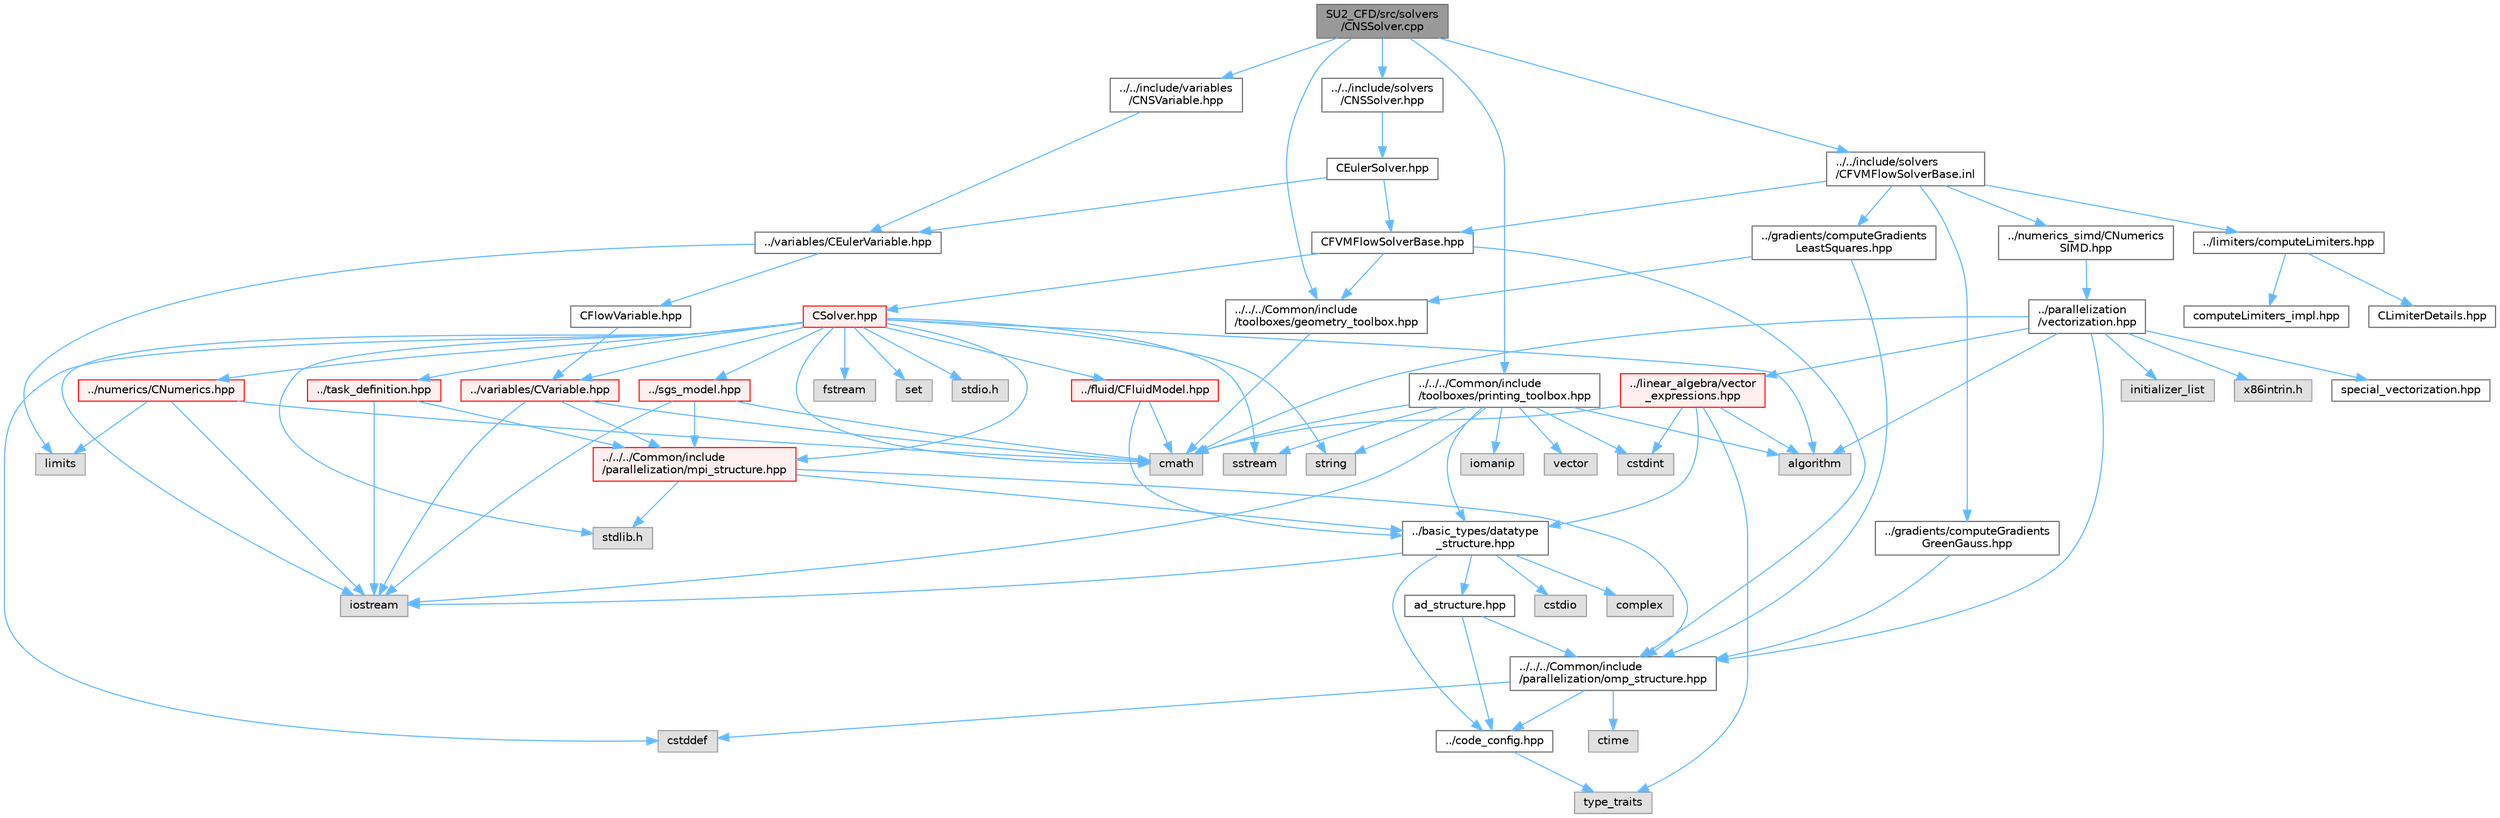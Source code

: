 digraph "SU2_CFD/src/solvers/CNSSolver.cpp"
{
 // LATEX_PDF_SIZE
  bgcolor="transparent";
  edge [fontname=Helvetica,fontsize=10,labelfontname=Helvetica,labelfontsize=10];
  node [fontname=Helvetica,fontsize=10,shape=box,height=0.2,width=0.4];
  Node1 [id="Node000001",label="SU2_CFD/src/solvers\l/CNSSolver.cpp",height=0.2,width=0.4,color="gray40", fillcolor="grey60", style="filled", fontcolor="black",tooltip="Main subroutines for solving Finite-Volume Navier-Stokes flow problems."];
  Node1 -> Node2 [id="edge1_Node000001_Node000002",color="steelblue1",style="solid",tooltip=" "];
  Node2 [id="Node000002",label="../../include/solvers\l/CNSSolver.hpp",height=0.2,width=0.4,color="grey40", fillcolor="white", style="filled",URL="$CNSSolver_8hpp.html",tooltip="Headers of the CNSSolver class."];
  Node2 -> Node3 [id="edge2_Node000002_Node000003",color="steelblue1",style="solid",tooltip=" "];
  Node3 [id="Node000003",label="CEulerSolver.hpp",height=0.2,width=0.4,color="grey40", fillcolor="white", style="filled",URL="$CEulerSolver_8hpp.html",tooltip="Headers of the CEulerSolver class."];
  Node3 -> Node4 [id="edge3_Node000003_Node000004",color="steelblue1",style="solid",tooltip=" "];
  Node4 [id="Node000004",label="CFVMFlowSolverBase.hpp",height=0.2,width=0.4,color="grey40", fillcolor="white", style="filled",URL="$CFVMFlowSolverBase_8hpp.html",tooltip="Base class template for all FVM flow solvers."];
  Node4 -> Node5 [id="edge4_Node000004_Node000005",color="steelblue1",style="solid",tooltip=" "];
  Node5 [id="Node000005",label="../../../Common/include\l/parallelization/omp_structure.hpp",height=0.2,width=0.4,color="grey40", fillcolor="white", style="filled",URL="$omp__structure_8hpp.html",tooltip="OpenMP interface header, provides compatibility functions if the code is built without OpenMP support..."];
  Node5 -> Node6 [id="edge5_Node000005_Node000006",color="steelblue1",style="solid",tooltip=" "];
  Node6 [id="Node000006",label="cstddef",height=0.2,width=0.4,color="grey60", fillcolor="#E0E0E0", style="filled",tooltip=" "];
  Node5 -> Node7 [id="edge6_Node000005_Node000007",color="steelblue1",style="solid",tooltip=" "];
  Node7 [id="Node000007",label="../code_config.hpp",height=0.2,width=0.4,color="grey40", fillcolor="white", style="filled",URL="$code__config_8hpp.html",tooltip="Header file for collecting common macros, definitions and type configurations."];
  Node7 -> Node8 [id="edge7_Node000007_Node000008",color="steelblue1",style="solid",tooltip=" "];
  Node8 [id="Node000008",label="type_traits",height=0.2,width=0.4,color="grey60", fillcolor="#E0E0E0", style="filled",tooltip=" "];
  Node5 -> Node9 [id="edge8_Node000005_Node000009",color="steelblue1",style="solid",tooltip=" "];
  Node9 [id="Node000009",label="ctime",height=0.2,width=0.4,color="grey60", fillcolor="#E0E0E0", style="filled",tooltip=" "];
  Node4 -> Node10 [id="edge9_Node000004_Node000010",color="steelblue1",style="solid",tooltip=" "];
  Node10 [id="Node000010",label="../../../Common/include\l/toolboxes/geometry_toolbox.hpp",height=0.2,width=0.4,color="grey40", fillcolor="white", style="filled",URL="$geometry__toolbox_8hpp.html",tooltip="Collection of common lightweight geometry-oriented methods."];
  Node10 -> Node11 [id="edge10_Node000010_Node000011",color="steelblue1",style="solid",tooltip=" "];
  Node11 [id="Node000011",label="cmath",height=0.2,width=0.4,color="grey60", fillcolor="#E0E0E0", style="filled",tooltip=" "];
  Node4 -> Node12 [id="edge11_Node000004_Node000012",color="steelblue1",style="solid",tooltip=" "];
  Node12 [id="Node000012",label="CSolver.hpp",height=0.2,width=0.4,color="red", fillcolor="#FFF0F0", style="filled",URL="$CSolver_8hpp.html",tooltip="Headers of the CSolver class which is inherited by all of the other solvers."];
  Node12 -> Node13 [id="edge12_Node000012_Node000013",color="steelblue1",style="solid",tooltip=" "];
  Node13 [id="Node000013",label="../../../Common/include\l/parallelization/mpi_structure.hpp",height=0.2,width=0.4,color="red", fillcolor="#FFF0F0", style="filled",URL="$mpi__structure_8hpp.html",tooltip="Headers of the mpi interface for generalized datatypes. The subroutines and functions are in the mpi_..."];
  Node13 -> Node14 [id="edge13_Node000013_Node000014",color="steelblue1",style="solid",tooltip=" "];
  Node14 [id="Node000014",label="stdlib.h",height=0.2,width=0.4,color="grey60", fillcolor="#E0E0E0", style="filled",tooltip=" "];
  Node13 -> Node15 [id="edge14_Node000013_Node000015",color="steelblue1",style="solid",tooltip=" "];
  Node15 [id="Node000015",label="../basic_types/datatype\l_structure.hpp",height=0.2,width=0.4,color="grey40", fillcolor="white", style="filled",URL="$datatype__structure_8hpp.html",tooltip="Headers for generalized datatypes, defines an interface for AD types."];
  Node15 -> Node16 [id="edge15_Node000015_Node000016",color="steelblue1",style="solid",tooltip=" "];
  Node16 [id="Node000016",label="iostream",height=0.2,width=0.4,color="grey60", fillcolor="#E0E0E0", style="filled",tooltip=" "];
  Node15 -> Node17 [id="edge16_Node000015_Node000017",color="steelblue1",style="solid",tooltip=" "];
  Node17 [id="Node000017",label="complex",height=0.2,width=0.4,color="grey60", fillcolor="#E0E0E0", style="filled",tooltip=" "];
  Node15 -> Node18 [id="edge17_Node000015_Node000018",color="steelblue1",style="solid",tooltip=" "];
  Node18 [id="Node000018",label="cstdio",height=0.2,width=0.4,color="grey60", fillcolor="#E0E0E0", style="filled",tooltip=" "];
  Node15 -> Node7 [id="edge18_Node000015_Node000007",color="steelblue1",style="solid",tooltip=" "];
  Node15 -> Node19 [id="edge19_Node000015_Node000019",color="steelblue1",style="solid",tooltip=" "];
  Node19 [id="Node000019",label="ad_structure.hpp",height=0.2,width=0.4,color="grey40", fillcolor="white", style="filled",URL="$ad__structure_8hpp.html",tooltip="Main routines for the algorithmic differentiation (AD) structure."];
  Node19 -> Node7 [id="edge20_Node000019_Node000007",color="steelblue1",style="solid",tooltip=" "];
  Node19 -> Node5 [id="edge21_Node000019_Node000005",color="steelblue1",style="solid",tooltip=" "];
  Node13 -> Node5 [id="edge22_Node000013_Node000005",color="steelblue1",style="solid",tooltip=" "];
  Node12 -> Node11 [id="edge23_Node000012_Node000011",color="steelblue1",style="solid",tooltip=" "];
  Node12 -> Node6 [id="edge24_Node000012_Node000006",color="steelblue1",style="solid",tooltip=" "];
  Node12 -> Node21 [id="edge25_Node000012_Node000021",color="steelblue1",style="solid",tooltip=" "];
  Node21 [id="Node000021",label="string",height=0.2,width=0.4,color="grey60", fillcolor="#E0E0E0", style="filled",tooltip=" "];
  Node12 -> Node22 [id="edge26_Node000012_Node000022",color="steelblue1",style="solid",tooltip=" "];
  Node22 [id="Node000022",label="fstream",height=0.2,width=0.4,color="grey60", fillcolor="#E0E0E0", style="filled",tooltip=" "];
  Node12 -> Node23 [id="edge27_Node000012_Node000023",color="steelblue1",style="solid",tooltip=" "];
  Node23 [id="Node000023",label="sstream",height=0.2,width=0.4,color="grey60", fillcolor="#E0E0E0", style="filled",tooltip=" "];
  Node12 -> Node24 [id="edge28_Node000012_Node000024",color="steelblue1",style="solid",tooltip=" "];
  Node24 [id="Node000024",label="algorithm",height=0.2,width=0.4,color="grey60", fillcolor="#E0E0E0", style="filled",tooltip=" "];
  Node12 -> Node16 [id="edge29_Node000012_Node000016",color="steelblue1",style="solid",tooltip=" "];
  Node12 -> Node25 [id="edge30_Node000012_Node000025",color="steelblue1",style="solid",tooltip=" "];
  Node25 [id="Node000025",label="set",height=0.2,width=0.4,color="grey60", fillcolor="#E0E0E0", style="filled",tooltip=" "];
  Node12 -> Node14 [id="edge31_Node000012_Node000014",color="steelblue1",style="solid",tooltip=" "];
  Node12 -> Node26 [id="edge32_Node000012_Node000026",color="steelblue1",style="solid",tooltip=" "];
  Node26 [id="Node000026",label="stdio.h",height=0.2,width=0.4,color="grey60", fillcolor="#E0E0E0", style="filled",tooltip=" "];
  Node12 -> Node27 [id="edge33_Node000012_Node000027",color="steelblue1",style="solid",tooltip=" "];
  Node27 [id="Node000027",label="../fluid/CFluidModel.hpp",height=0.2,width=0.4,color="red", fillcolor="#FFF0F0", style="filled",URL="$CFluidModel_8hpp.html",tooltip="Defines the main fluid model class for thermophysical properties."];
  Node27 -> Node11 [id="edge34_Node000027_Node000011",color="steelblue1",style="solid",tooltip=" "];
  Node27 -> Node15 [id="edge35_Node000027_Node000015",color="steelblue1",style="solid",tooltip=" "];
  Node12 -> Node51 [id="edge36_Node000012_Node000051",color="steelblue1",style="solid",tooltip=" "];
  Node51 [id="Node000051",label="../task_definition.hpp",height=0.2,width=0.4,color="red", fillcolor="#FFF0F0", style="filled",URL="$task__definition_8hpp.html",tooltip="Header of the task definition class for the SU2 solvers."];
  Node51 -> Node13 [id="edge37_Node000051_Node000013",color="steelblue1",style="solid",tooltip=" "];
  Node51 -> Node16 [id="edge38_Node000051_Node000016",color="steelblue1",style="solid",tooltip=" "];
  Node12 -> Node53 [id="edge39_Node000012_Node000053",color="steelblue1",style="solid",tooltip=" "];
  Node53 [id="Node000053",label="../numerics/CNumerics.hpp",height=0.2,width=0.4,color="red", fillcolor="#FFF0F0", style="filled",URL="$CNumerics_8hpp.html",tooltip="Declaration of the base numerics class, the implementation is in the CNumerics.cpp file."];
  Node53 -> Node11 [id="edge40_Node000053_Node000011",color="steelblue1",style="solid",tooltip=" "];
  Node53 -> Node16 [id="edge41_Node000053_Node000016",color="steelblue1",style="solid",tooltip=" "];
  Node53 -> Node54 [id="edge42_Node000053_Node000054",color="steelblue1",style="solid",tooltip=" "];
  Node54 [id="Node000054",label="limits",height=0.2,width=0.4,color="grey60", fillcolor="#E0E0E0", style="filled",tooltip=" "];
  Node12 -> Node56 [id="edge43_Node000012_Node000056",color="steelblue1",style="solid",tooltip=" "];
  Node56 [id="Node000056",label="../sgs_model.hpp",height=0.2,width=0.4,color="red", fillcolor="#FFF0F0", style="filled",URL="$sgs__model_8hpp.html",tooltip="Headers of the LES subgrid scale models of the SU2 solvers."];
  Node56 -> Node13 [id="edge44_Node000056_Node000013",color="steelblue1",style="solid",tooltip=" "];
  Node56 -> Node16 [id="edge45_Node000056_Node000016",color="steelblue1",style="solid",tooltip=" "];
  Node56 -> Node11 [id="edge46_Node000056_Node000011",color="steelblue1",style="solid",tooltip=" "];
  Node12 -> Node91 [id="edge47_Node000012_Node000091",color="steelblue1",style="solid",tooltip=" "];
  Node91 [id="Node000091",label="../variables/CVariable.hpp",height=0.2,width=0.4,color="red", fillcolor="#FFF0F0", style="filled",URL="$CVariable_8hpp.html",tooltip="Declaration and inlines of the parent class for defining problem variables, function definitions in f..."];
  Node91 -> Node13 [id="edge48_Node000091_Node000013",color="steelblue1",style="solid",tooltip=" "];
  Node91 -> Node11 [id="edge49_Node000091_Node000011",color="steelblue1",style="solid",tooltip=" "];
  Node91 -> Node16 [id="edge50_Node000091_Node000016",color="steelblue1",style="solid",tooltip=" "];
  Node3 -> Node92 [id="edge51_Node000003_Node000092",color="steelblue1",style="solid",tooltip=" "];
  Node92 [id="Node000092",label="../variables/CEulerVariable.hpp",height=0.2,width=0.4,color="grey40", fillcolor="white", style="filled",URL="$CEulerVariable_8hpp.html",tooltip="Class for defining the variables of the compressible Euler solver."];
  Node92 -> Node54 [id="edge52_Node000092_Node000054",color="steelblue1",style="solid",tooltip=" "];
  Node92 -> Node93 [id="edge53_Node000092_Node000093",color="steelblue1",style="solid",tooltip=" "];
  Node93 [id="Node000093",label="CFlowVariable.hpp",height=0.2,width=0.4,color="grey40", fillcolor="white", style="filled",URL="$CFlowVariable_8hpp.html",tooltip="Class for defining the common variables of flow solvers."];
  Node93 -> Node91 [id="edge54_Node000093_Node000091",color="steelblue1",style="solid",tooltip=" "];
  Node1 -> Node94 [id="edge55_Node000001_Node000094",color="steelblue1",style="solid",tooltip=" "];
  Node94 [id="Node000094",label="../../include/variables\l/CNSVariable.hpp",height=0.2,width=0.4,color="grey40", fillcolor="white", style="filled",URL="$CNSVariable_8hpp.html",tooltip="Class for defining the variables of the compressible Navier-Stokes solver."];
  Node94 -> Node92 [id="edge56_Node000094_Node000092",color="steelblue1",style="solid",tooltip=" "];
  Node1 -> Node95 [id="edge57_Node000001_Node000095",color="steelblue1",style="solid",tooltip=" "];
  Node95 [id="Node000095",label="../../../Common/include\l/toolboxes/printing_toolbox.hpp",height=0.2,width=0.4,color="grey40", fillcolor="white", style="filled",URL="$printing__toolbox_8hpp.html",tooltip="Header file for the printing toolbox."];
  Node95 -> Node16 [id="edge58_Node000095_Node000016",color="steelblue1",style="solid",tooltip=" "];
  Node95 -> Node83 [id="edge59_Node000095_Node000083",color="steelblue1",style="solid",tooltip=" "];
  Node83 [id="Node000083",label="iomanip",height=0.2,width=0.4,color="grey60", fillcolor="#E0E0E0", style="filled",tooltip=" "];
  Node95 -> Node43 [id="edge60_Node000095_Node000043",color="steelblue1",style="solid",tooltip=" "];
  Node43 [id="Node000043",label="cstdint",height=0.2,width=0.4,color="grey60", fillcolor="#E0E0E0", style="filled",tooltip=" "];
  Node95 -> Node32 [id="edge61_Node000095_Node000032",color="steelblue1",style="solid",tooltip=" "];
  Node32 [id="Node000032",label="vector",height=0.2,width=0.4,color="grey60", fillcolor="#E0E0E0", style="filled",tooltip=" "];
  Node95 -> Node21 [id="edge62_Node000095_Node000021",color="steelblue1",style="solid",tooltip=" "];
  Node95 -> Node23 [id="edge63_Node000095_Node000023",color="steelblue1",style="solid",tooltip=" "];
  Node95 -> Node11 [id="edge64_Node000095_Node000011",color="steelblue1",style="solid",tooltip=" "];
  Node95 -> Node24 [id="edge65_Node000095_Node000024",color="steelblue1",style="solid",tooltip=" "];
  Node95 -> Node15 [id="edge66_Node000095_Node000015",color="steelblue1",style="solid",tooltip=" "];
  Node1 -> Node10 [id="edge67_Node000001_Node000010",color="steelblue1",style="solid",tooltip=" "];
  Node1 -> Node96 [id="edge68_Node000001_Node000096",color="steelblue1",style="solid",tooltip=" "];
  Node96 [id="Node000096",label="../../include/solvers\l/CFVMFlowSolverBase.inl",height=0.2,width=0.4,color="grey40", fillcolor="white", style="filled",URL="$CFVMFlowSolverBase_8inl.html",tooltip="Base class template for all FVM flow solvers."];
  Node96 -> Node97 [id="edge69_Node000096_Node000097",color="steelblue1",style="solid",tooltip=" "];
  Node97 [id="Node000097",label="../gradients/computeGradients\lGreenGauss.hpp",height=0.2,width=0.4,color="grey40", fillcolor="white", style="filled",URL="$computeGradientsGreenGauss_8hpp.html",tooltip="Generic implementation of Green-Gauss gradient computation."];
  Node97 -> Node5 [id="edge70_Node000097_Node000005",color="steelblue1",style="solid",tooltip=" "];
  Node96 -> Node98 [id="edge71_Node000096_Node000098",color="steelblue1",style="solid",tooltip=" "];
  Node98 [id="Node000098",label="../gradients/computeGradients\lLeastSquares.hpp",height=0.2,width=0.4,color="grey40", fillcolor="white", style="filled",URL="$computeGradientsLeastSquares_8hpp.html",tooltip="Generic implementation of Least-Squares gradient computation."];
  Node98 -> Node5 [id="edge72_Node000098_Node000005",color="steelblue1",style="solid",tooltip=" "];
  Node98 -> Node10 [id="edge73_Node000098_Node000010",color="steelblue1",style="solid",tooltip=" "];
  Node96 -> Node99 [id="edge74_Node000096_Node000099",color="steelblue1",style="solid",tooltip=" "];
  Node99 [id="Node000099",label="../limiters/computeLimiters.hpp",height=0.2,width=0.4,color="grey40", fillcolor="white", style="filled",URL="$computeLimiters_8hpp.html",tooltip="Compute limiters wrapper function."];
  Node99 -> Node100 [id="edge75_Node000099_Node000100",color="steelblue1",style="solid",tooltip=" "];
  Node100 [id="Node000100",label="CLimiterDetails.hpp",height=0.2,width=0.4,color="grey40", fillcolor="white", style="filled",URL="$CLimiterDetails_8hpp.html",tooltip="A class template that allows defining limiters via specialization of particular details."];
  Node99 -> Node101 [id="edge76_Node000099_Node000101",color="steelblue1",style="solid",tooltip=" "];
  Node101 [id="Node000101",label="computeLimiters_impl.hpp",height=0.2,width=0.4,color="grey40", fillcolor="white", style="filled",URL="$computeLimiters__impl_8hpp.html",tooltip="Generic computation of limiters."];
  Node96 -> Node102 [id="edge77_Node000096_Node000102",color="steelblue1",style="solid",tooltip=" "];
  Node102 [id="Node000102",label="../numerics_simd/CNumerics\lSIMD.hpp",height=0.2,width=0.4,color="grey40", fillcolor="white", style="filled",URL="$CNumericsSIMD_8hpp.html",tooltip="Vectorized (SIMD) numerics classes."];
  Node102 -> Node41 [id="edge78_Node000102_Node000041",color="steelblue1",style="solid",tooltip=" "];
  Node41 [id="Node000041",label="../parallelization\l/vectorization.hpp",height=0.2,width=0.4,color="grey40", fillcolor="white", style="filled",URL="$vectorization_8hpp.html",tooltip="Implementation of a portable SIMD type."];
  Node41 -> Node42 [id="edge79_Node000041_Node000042",color="steelblue1",style="solid",tooltip=" "];
  Node42 [id="Node000042",label="../linear_algebra/vector\l_expressions.hpp",height=0.2,width=0.4,color="red", fillcolor="#FFF0F0", style="filled",URL="$vector__expressions_8hpp.html",tooltip="Expression templates for vector types with coefficient-wise operations."];
  Node42 -> Node15 [id="edge80_Node000042_Node000015",color="steelblue1",style="solid",tooltip=" "];
  Node42 -> Node8 [id="edge81_Node000042_Node000008",color="steelblue1",style="solid",tooltip=" "];
  Node42 -> Node24 [id="edge82_Node000042_Node000024",color="steelblue1",style="solid",tooltip=" "];
  Node42 -> Node11 [id="edge83_Node000042_Node000011",color="steelblue1",style="solid",tooltip=" "];
  Node42 -> Node43 [id="edge84_Node000042_Node000043",color="steelblue1",style="solid",tooltip=" "];
  Node41 -> Node5 [id="edge85_Node000041_Node000005",color="steelblue1",style="solid",tooltip=" "];
  Node41 -> Node44 [id="edge86_Node000041_Node000044",color="steelblue1",style="solid",tooltip=" "];
  Node44 [id="Node000044",label="initializer_list",height=0.2,width=0.4,color="grey60", fillcolor="#E0E0E0", style="filled",tooltip=" "];
  Node41 -> Node24 [id="edge87_Node000041_Node000024",color="steelblue1",style="solid",tooltip=" "];
  Node41 -> Node11 [id="edge88_Node000041_Node000011",color="steelblue1",style="solid",tooltip=" "];
  Node41 -> Node45 [id="edge89_Node000041_Node000045",color="steelblue1",style="solid",tooltip=" "];
  Node45 [id="Node000045",label="x86intrin.h",height=0.2,width=0.4,color="grey60", fillcolor="#E0E0E0", style="filled",tooltip=" "];
  Node41 -> Node46 [id="edge90_Node000041_Node000046",color="steelblue1",style="solid",tooltip=" "];
  Node46 [id="Node000046",label="special_vectorization.hpp",height=0.2,width=0.4,color="grey40", fillcolor="white", style="filled",URL="$special__vectorization_8hpp.html",tooltip="Code generator header to create specializations of simd::Array."];
  Node96 -> Node4 [id="edge91_Node000096_Node000004",color="steelblue1",style="solid",tooltip=" "];
}

